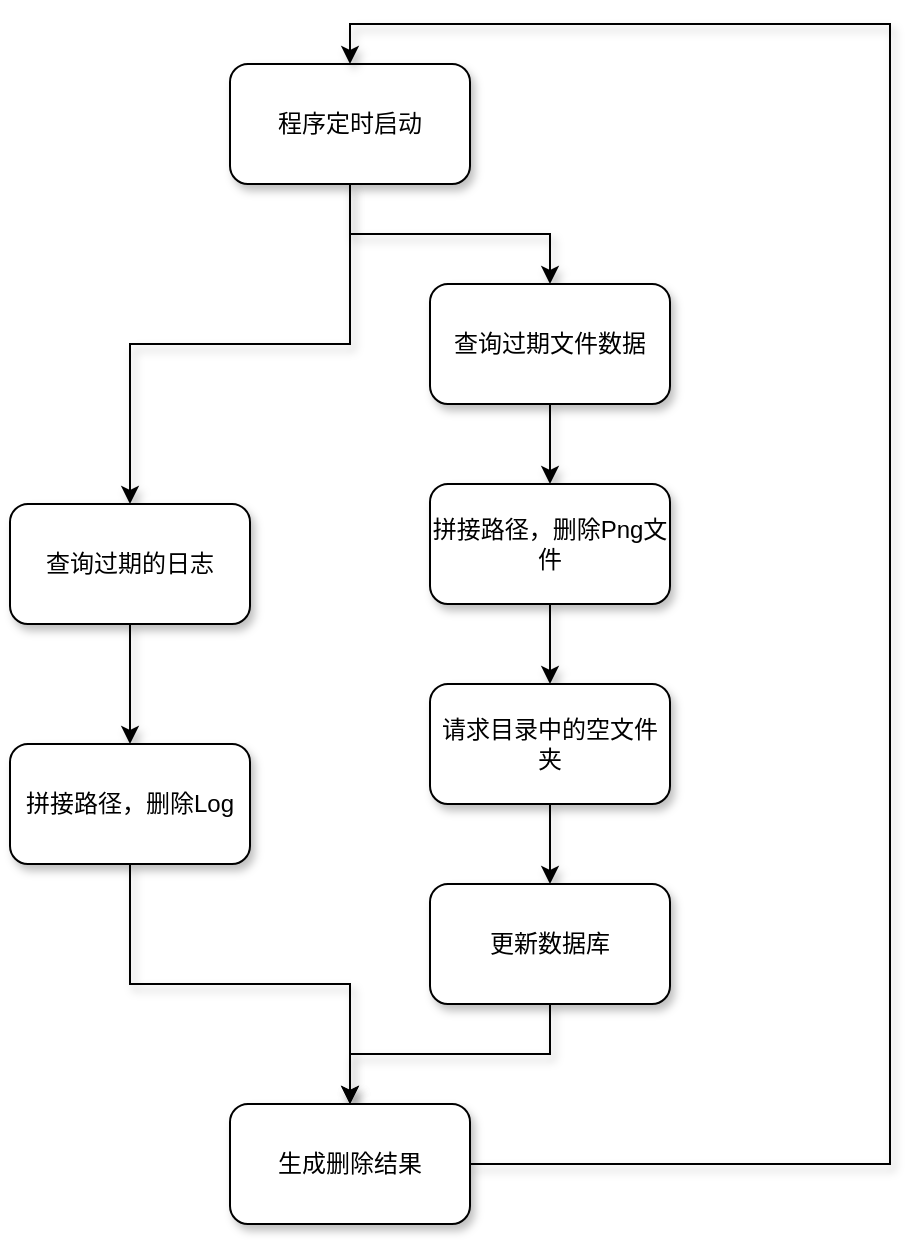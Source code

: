<mxfile version="16.5.1" type="device"><diagram id="wHIVLM-j1UT7NJAZpoUp" name="第 1 页"><mxGraphModel dx="868" dy="553" grid="1" gridSize="10" guides="1" tooltips="1" connect="1" arrows="1" fold="1" page="1" pageScale="1" pageWidth="827" pageHeight="1169" background="none" math="0" shadow="0"><root><mxCell id="0"/><mxCell id="1" parent="0"/><mxCell id="cxy0gp3NpXlzZEBZOSqX-10" style="edgeStyle=orthogonalEdgeStyle;rounded=0;orthogonalLoop=1;jettySize=auto;html=1;entryX=0.5;entryY=0;entryDx=0;entryDy=0;shadow=1;sketch=0;" edge="1" parent="1" source="cxy0gp3NpXlzZEBZOSqX-2" target="cxy0gp3NpXlzZEBZOSqX-4"><mxGeometry relative="1" as="geometry"/></mxCell><mxCell id="cxy0gp3NpXlzZEBZOSqX-11" style="edgeStyle=orthogonalEdgeStyle;rounded=0;orthogonalLoop=1;jettySize=auto;html=1;entryX=0.5;entryY=0;entryDx=0;entryDy=0;shadow=1;sketch=0;" edge="1" parent="1" source="cxy0gp3NpXlzZEBZOSqX-2" target="cxy0gp3NpXlzZEBZOSqX-5"><mxGeometry relative="1" as="geometry"/></mxCell><mxCell id="cxy0gp3NpXlzZEBZOSqX-2" value="程序定时启动" style="rounded=1;whiteSpace=wrap;html=1;shadow=1;sketch=0;" vertex="1" parent="1"><mxGeometry x="350" y="120" width="120" height="60" as="geometry"/></mxCell><mxCell id="cxy0gp3NpXlzZEBZOSqX-15" style="edgeStyle=orthogonalEdgeStyle;rounded=0;orthogonalLoop=1;jettySize=auto;html=1;entryX=0.5;entryY=0;entryDx=0;entryDy=0;shadow=1;sketch=0;" edge="1" parent="1" source="cxy0gp3NpXlzZEBZOSqX-4" target="cxy0gp3NpXlzZEBZOSqX-6"><mxGeometry relative="1" as="geometry"/></mxCell><mxCell id="cxy0gp3NpXlzZEBZOSqX-4" value="查询过期的日志" style="rounded=1;whiteSpace=wrap;html=1;shadow=1;sketch=0;" vertex="1" parent="1"><mxGeometry x="240" y="340" width="120" height="60" as="geometry"/></mxCell><mxCell id="cxy0gp3NpXlzZEBZOSqX-12" style="edgeStyle=orthogonalEdgeStyle;rounded=0;orthogonalLoop=1;jettySize=auto;html=1;entryX=0.5;entryY=0;entryDx=0;entryDy=0;shadow=1;sketch=0;" edge="1" parent="1" source="cxy0gp3NpXlzZEBZOSqX-5" target="cxy0gp3NpXlzZEBZOSqX-7"><mxGeometry relative="1" as="geometry"/></mxCell><mxCell id="cxy0gp3NpXlzZEBZOSqX-5" value="查询过期文件数据" style="rounded=1;whiteSpace=wrap;html=1;shadow=1;sketch=0;" vertex="1" parent="1"><mxGeometry x="450" y="230" width="120" height="60" as="geometry"/></mxCell><mxCell id="cxy0gp3NpXlzZEBZOSqX-17" style="edgeStyle=orthogonalEdgeStyle;rounded=0;orthogonalLoop=1;jettySize=auto;html=1;shadow=1;sketch=0;" edge="1" parent="1" source="cxy0gp3NpXlzZEBZOSqX-6" target="cxy0gp3NpXlzZEBZOSqX-16"><mxGeometry relative="1" as="geometry"/></mxCell><mxCell id="cxy0gp3NpXlzZEBZOSqX-6" value="拼接路径，删除Log" style="rounded=1;whiteSpace=wrap;html=1;shadow=1;sketch=0;" vertex="1" parent="1"><mxGeometry x="240" y="460" width="120" height="60" as="geometry"/></mxCell><mxCell id="cxy0gp3NpXlzZEBZOSqX-13" style="edgeStyle=orthogonalEdgeStyle;rounded=0;orthogonalLoop=1;jettySize=auto;html=1;entryX=0.5;entryY=0;entryDx=0;entryDy=0;shadow=1;sketch=0;" edge="1" parent="1" source="cxy0gp3NpXlzZEBZOSqX-7" target="cxy0gp3NpXlzZEBZOSqX-8"><mxGeometry relative="1" as="geometry"/></mxCell><mxCell id="cxy0gp3NpXlzZEBZOSqX-7" value="拼接路径，删除Png文件" style="rounded=1;whiteSpace=wrap;html=1;shadow=1;sketch=0;" vertex="1" parent="1"><mxGeometry x="450" y="330" width="120" height="60" as="geometry"/></mxCell><mxCell id="cxy0gp3NpXlzZEBZOSqX-14" style="edgeStyle=orthogonalEdgeStyle;rounded=0;orthogonalLoop=1;jettySize=auto;html=1;entryX=0.5;entryY=0;entryDx=0;entryDy=0;shadow=1;sketch=0;" edge="1" parent="1" source="cxy0gp3NpXlzZEBZOSqX-8" target="cxy0gp3NpXlzZEBZOSqX-9"><mxGeometry relative="1" as="geometry"/></mxCell><mxCell id="cxy0gp3NpXlzZEBZOSqX-8" value="请求目录中的空文件夹" style="rounded=1;whiteSpace=wrap;html=1;shadow=1;sketch=0;" vertex="1" parent="1"><mxGeometry x="450" y="430" width="120" height="60" as="geometry"/></mxCell><mxCell id="cxy0gp3NpXlzZEBZOSqX-18" style="edgeStyle=orthogonalEdgeStyle;rounded=0;orthogonalLoop=1;jettySize=auto;html=1;entryX=0.5;entryY=0;entryDx=0;entryDy=0;shadow=1;sketch=0;" edge="1" parent="1" source="cxy0gp3NpXlzZEBZOSqX-9" target="cxy0gp3NpXlzZEBZOSqX-16"><mxGeometry relative="1" as="geometry"/></mxCell><mxCell id="cxy0gp3NpXlzZEBZOSqX-9" value="更新数据库" style="rounded=1;whiteSpace=wrap;html=1;shadow=1;sketch=0;" vertex="1" parent="1"><mxGeometry x="450" y="530" width="120" height="60" as="geometry"/></mxCell><mxCell id="cxy0gp3NpXlzZEBZOSqX-19" style="edgeStyle=orthogonalEdgeStyle;rounded=0;orthogonalLoop=1;jettySize=auto;html=1;entryX=0.5;entryY=0;entryDx=0;entryDy=0;shadow=1;sketch=0;" edge="1" parent="1" source="cxy0gp3NpXlzZEBZOSqX-16" target="cxy0gp3NpXlzZEBZOSqX-2"><mxGeometry relative="1" as="geometry"><Array as="points"><mxPoint x="680" y="670"/><mxPoint x="680" y="100"/><mxPoint x="410" y="100"/></Array></mxGeometry></mxCell><mxCell id="cxy0gp3NpXlzZEBZOSqX-16" value="生成删除结果" style="rounded=1;whiteSpace=wrap;html=1;shadow=1;sketch=0;" vertex="1" parent="1"><mxGeometry x="350" y="640" width="120" height="60" as="geometry"/></mxCell></root></mxGraphModel></diagram></mxfile>